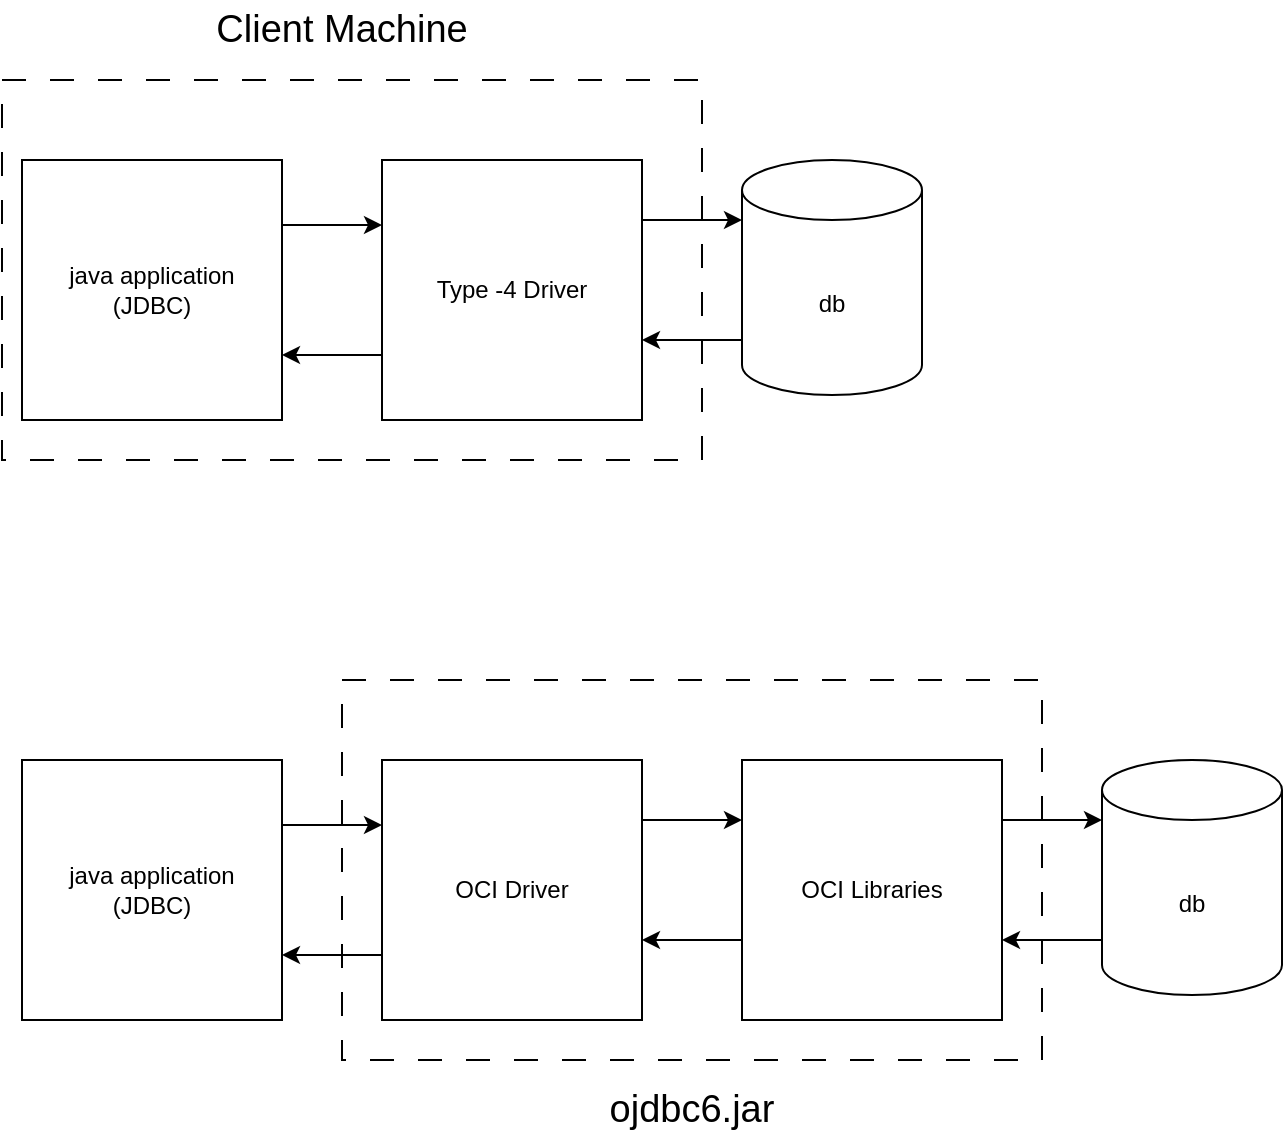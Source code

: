 <mxfile version="21.0.6" type="device"><diagram name="Page-1" id="CWU6yIaLIdgABWacsc66"><mxGraphModel dx="1434" dy="884" grid="1" gridSize="10" guides="1" tooltips="1" connect="1" arrows="1" fold="1" page="1" pageScale="1" pageWidth="850" pageHeight="1100" math="0" shadow="0"><root><mxCell id="0"/><mxCell id="1" parent="0"/><mxCell id="ivwTUu1GbRUCBFD1V1iC-29" value="" style="rounded=0;whiteSpace=wrap;html=1;dashed=1;dashPattern=12 12;" vertex="1" parent="1"><mxGeometry x="60" y="120" width="350" height="190" as="geometry"/></mxCell><mxCell id="ivwTUu1GbRUCBFD1V1iC-19" value="java application&lt;br&gt;(JDBC)" style="whiteSpace=wrap;html=1;aspect=fixed;" vertex="1" parent="1"><mxGeometry x="70" y="160" width="130" height="130" as="geometry"/></mxCell><mxCell id="ivwTUu1GbRUCBFD1V1iC-20" value="Type -4 Driver" style="whiteSpace=wrap;html=1;aspect=fixed;" vertex="1" parent="1"><mxGeometry x="250" y="160" width="130" height="130" as="geometry"/></mxCell><mxCell id="ivwTUu1GbRUCBFD1V1iC-22" value="db" style="shape=cylinder3;whiteSpace=wrap;html=1;boundedLbl=1;backgroundOutline=1;size=15;" vertex="1" parent="1"><mxGeometry x="430" y="160" width="90" height="117.5" as="geometry"/></mxCell><mxCell id="ivwTUu1GbRUCBFD1V1iC-23" value="" style="endArrow=classic;html=1;rounded=0;exitX=1;exitY=0.25;exitDx=0;exitDy=0;entryX=0;entryY=0.25;entryDx=0;entryDy=0;" edge="1" parent="1" source="ivwTUu1GbRUCBFD1V1iC-19" target="ivwTUu1GbRUCBFD1V1iC-20"><mxGeometry width="50" height="50" relative="1" as="geometry"><mxPoint x="400" y="380" as="sourcePoint"/><mxPoint x="450" y="330" as="targetPoint"/></mxGeometry></mxCell><mxCell id="ivwTUu1GbRUCBFD1V1iC-24" value="" style="endArrow=classic;html=1;rounded=0;exitX=1;exitY=0.25;exitDx=0;exitDy=0;entryX=0;entryY=0.25;entryDx=0;entryDy=0;" edge="1" parent="1"><mxGeometry width="50" height="50" relative="1" as="geometry"><mxPoint x="380" y="190" as="sourcePoint"/><mxPoint x="430" y="190" as="targetPoint"/></mxGeometry></mxCell><mxCell id="ivwTUu1GbRUCBFD1V1iC-26" value="" style="endArrow=classic;html=1;rounded=0;entryX=1;entryY=0.75;entryDx=0;entryDy=0;exitX=0;exitY=0.75;exitDx=0;exitDy=0;" edge="1" parent="1" source="ivwTUu1GbRUCBFD1V1iC-20" target="ivwTUu1GbRUCBFD1V1iC-19"><mxGeometry width="50" height="50" relative="1" as="geometry"><mxPoint x="400" y="380" as="sourcePoint"/><mxPoint x="450" y="330" as="targetPoint"/></mxGeometry></mxCell><mxCell id="ivwTUu1GbRUCBFD1V1iC-27" value="" style="endArrow=classic;html=1;rounded=0;entryX=1;entryY=0.75;entryDx=0;entryDy=0;exitX=0;exitY=0.75;exitDx=0;exitDy=0;" edge="1" parent="1"><mxGeometry width="50" height="50" relative="1" as="geometry"><mxPoint x="430" y="250" as="sourcePoint"/><mxPoint x="380" y="250" as="targetPoint"/></mxGeometry></mxCell><mxCell id="ivwTUu1GbRUCBFD1V1iC-30" value="Client Machine" style="text;strokeColor=none;align=center;fillColor=none;html=1;verticalAlign=middle;whiteSpace=wrap;rounded=0;fontSize=19;" vertex="1" parent="1"><mxGeometry x="160" y="80" width="140" height="30" as="geometry"/></mxCell><mxCell id="ivwTUu1GbRUCBFD1V1iC-31" value="" style="rounded=0;whiteSpace=wrap;html=1;dashed=1;dashPattern=12 12;" vertex="1" parent="1"><mxGeometry x="230" y="420" width="350" height="190" as="geometry"/></mxCell><mxCell id="ivwTUu1GbRUCBFD1V1iC-32" value="java application&lt;br&gt;(JDBC)" style="whiteSpace=wrap;html=1;aspect=fixed;" vertex="1" parent="1"><mxGeometry x="70" y="460" width="130" height="130" as="geometry"/></mxCell><mxCell id="ivwTUu1GbRUCBFD1V1iC-33" value="OCI Driver" style="whiteSpace=wrap;html=1;aspect=fixed;" vertex="1" parent="1"><mxGeometry x="250" y="460" width="130" height="130" as="geometry"/></mxCell><mxCell id="ivwTUu1GbRUCBFD1V1iC-34" value="OCI Libraries" style="whiteSpace=wrap;html=1;aspect=fixed;" vertex="1" parent="1"><mxGeometry x="430" y="460" width="130" height="130" as="geometry"/></mxCell><mxCell id="ivwTUu1GbRUCBFD1V1iC-35" value="db" style="shape=cylinder3;whiteSpace=wrap;html=1;boundedLbl=1;backgroundOutline=1;size=15;" vertex="1" parent="1"><mxGeometry x="610" y="460" width="90" height="117.5" as="geometry"/></mxCell><mxCell id="ivwTUu1GbRUCBFD1V1iC-36" value="" style="endArrow=classic;html=1;rounded=0;exitX=1;exitY=0.25;exitDx=0;exitDy=0;entryX=0;entryY=0.25;entryDx=0;entryDy=0;" edge="1" parent="1" source="ivwTUu1GbRUCBFD1V1iC-32" target="ivwTUu1GbRUCBFD1V1iC-33"><mxGeometry width="50" height="50" relative="1" as="geometry"><mxPoint x="400" y="680" as="sourcePoint"/><mxPoint x="450" y="630" as="targetPoint"/></mxGeometry></mxCell><mxCell id="ivwTUu1GbRUCBFD1V1iC-37" value="" style="endArrow=classic;html=1;rounded=0;exitX=1;exitY=0.25;exitDx=0;exitDy=0;entryX=0;entryY=0.25;entryDx=0;entryDy=0;" edge="1" parent="1"><mxGeometry width="50" height="50" relative="1" as="geometry"><mxPoint x="380" y="490" as="sourcePoint"/><mxPoint x="430" y="490" as="targetPoint"/></mxGeometry></mxCell><mxCell id="ivwTUu1GbRUCBFD1V1iC-38" value="" style="endArrow=classic;html=1;rounded=0;exitX=1;exitY=0.25;exitDx=0;exitDy=0;entryX=0;entryY=0.25;entryDx=0;entryDy=0;" edge="1" parent="1"><mxGeometry width="50" height="50" relative="1" as="geometry"><mxPoint x="560" y="490" as="sourcePoint"/><mxPoint x="610" y="490" as="targetPoint"/></mxGeometry></mxCell><mxCell id="ivwTUu1GbRUCBFD1V1iC-39" value="" style="endArrow=classic;html=1;rounded=0;entryX=1;entryY=0.75;entryDx=0;entryDy=0;exitX=0;exitY=0.75;exitDx=0;exitDy=0;" edge="1" parent="1" source="ivwTUu1GbRUCBFD1V1iC-33" target="ivwTUu1GbRUCBFD1V1iC-32"><mxGeometry width="50" height="50" relative="1" as="geometry"><mxPoint x="400" y="680" as="sourcePoint"/><mxPoint x="450" y="630" as="targetPoint"/></mxGeometry></mxCell><mxCell id="ivwTUu1GbRUCBFD1V1iC-40" value="" style="endArrow=classic;html=1;rounded=0;entryX=1;entryY=0.75;entryDx=0;entryDy=0;exitX=0;exitY=0.75;exitDx=0;exitDy=0;" edge="1" parent="1"><mxGeometry width="50" height="50" relative="1" as="geometry"><mxPoint x="430" y="550" as="sourcePoint"/><mxPoint x="380" y="550" as="targetPoint"/></mxGeometry></mxCell><mxCell id="ivwTUu1GbRUCBFD1V1iC-41" value="" style="endArrow=classic;html=1;rounded=0;entryX=1;entryY=0.75;entryDx=0;entryDy=0;exitX=0;exitY=0.75;exitDx=0;exitDy=0;" edge="1" parent="1"><mxGeometry width="50" height="50" relative="1" as="geometry"><mxPoint x="610" y="550" as="sourcePoint"/><mxPoint x="560" y="550" as="targetPoint"/></mxGeometry></mxCell><mxCell id="ivwTUu1GbRUCBFD1V1iC-42" value="ojdbc6.jar" style="text;strokeColor=none;align=center;fillColor=none;html=1;verticalAlign=middle;whiteSpace=wrap;rounded=0;fontSize=19;" vertex="1" parent="1"><mxGeometry x="335" y="620" width="140" height="30" as="geometry"/></mxCell></root></mxGraphModel></diagram></mxfile>